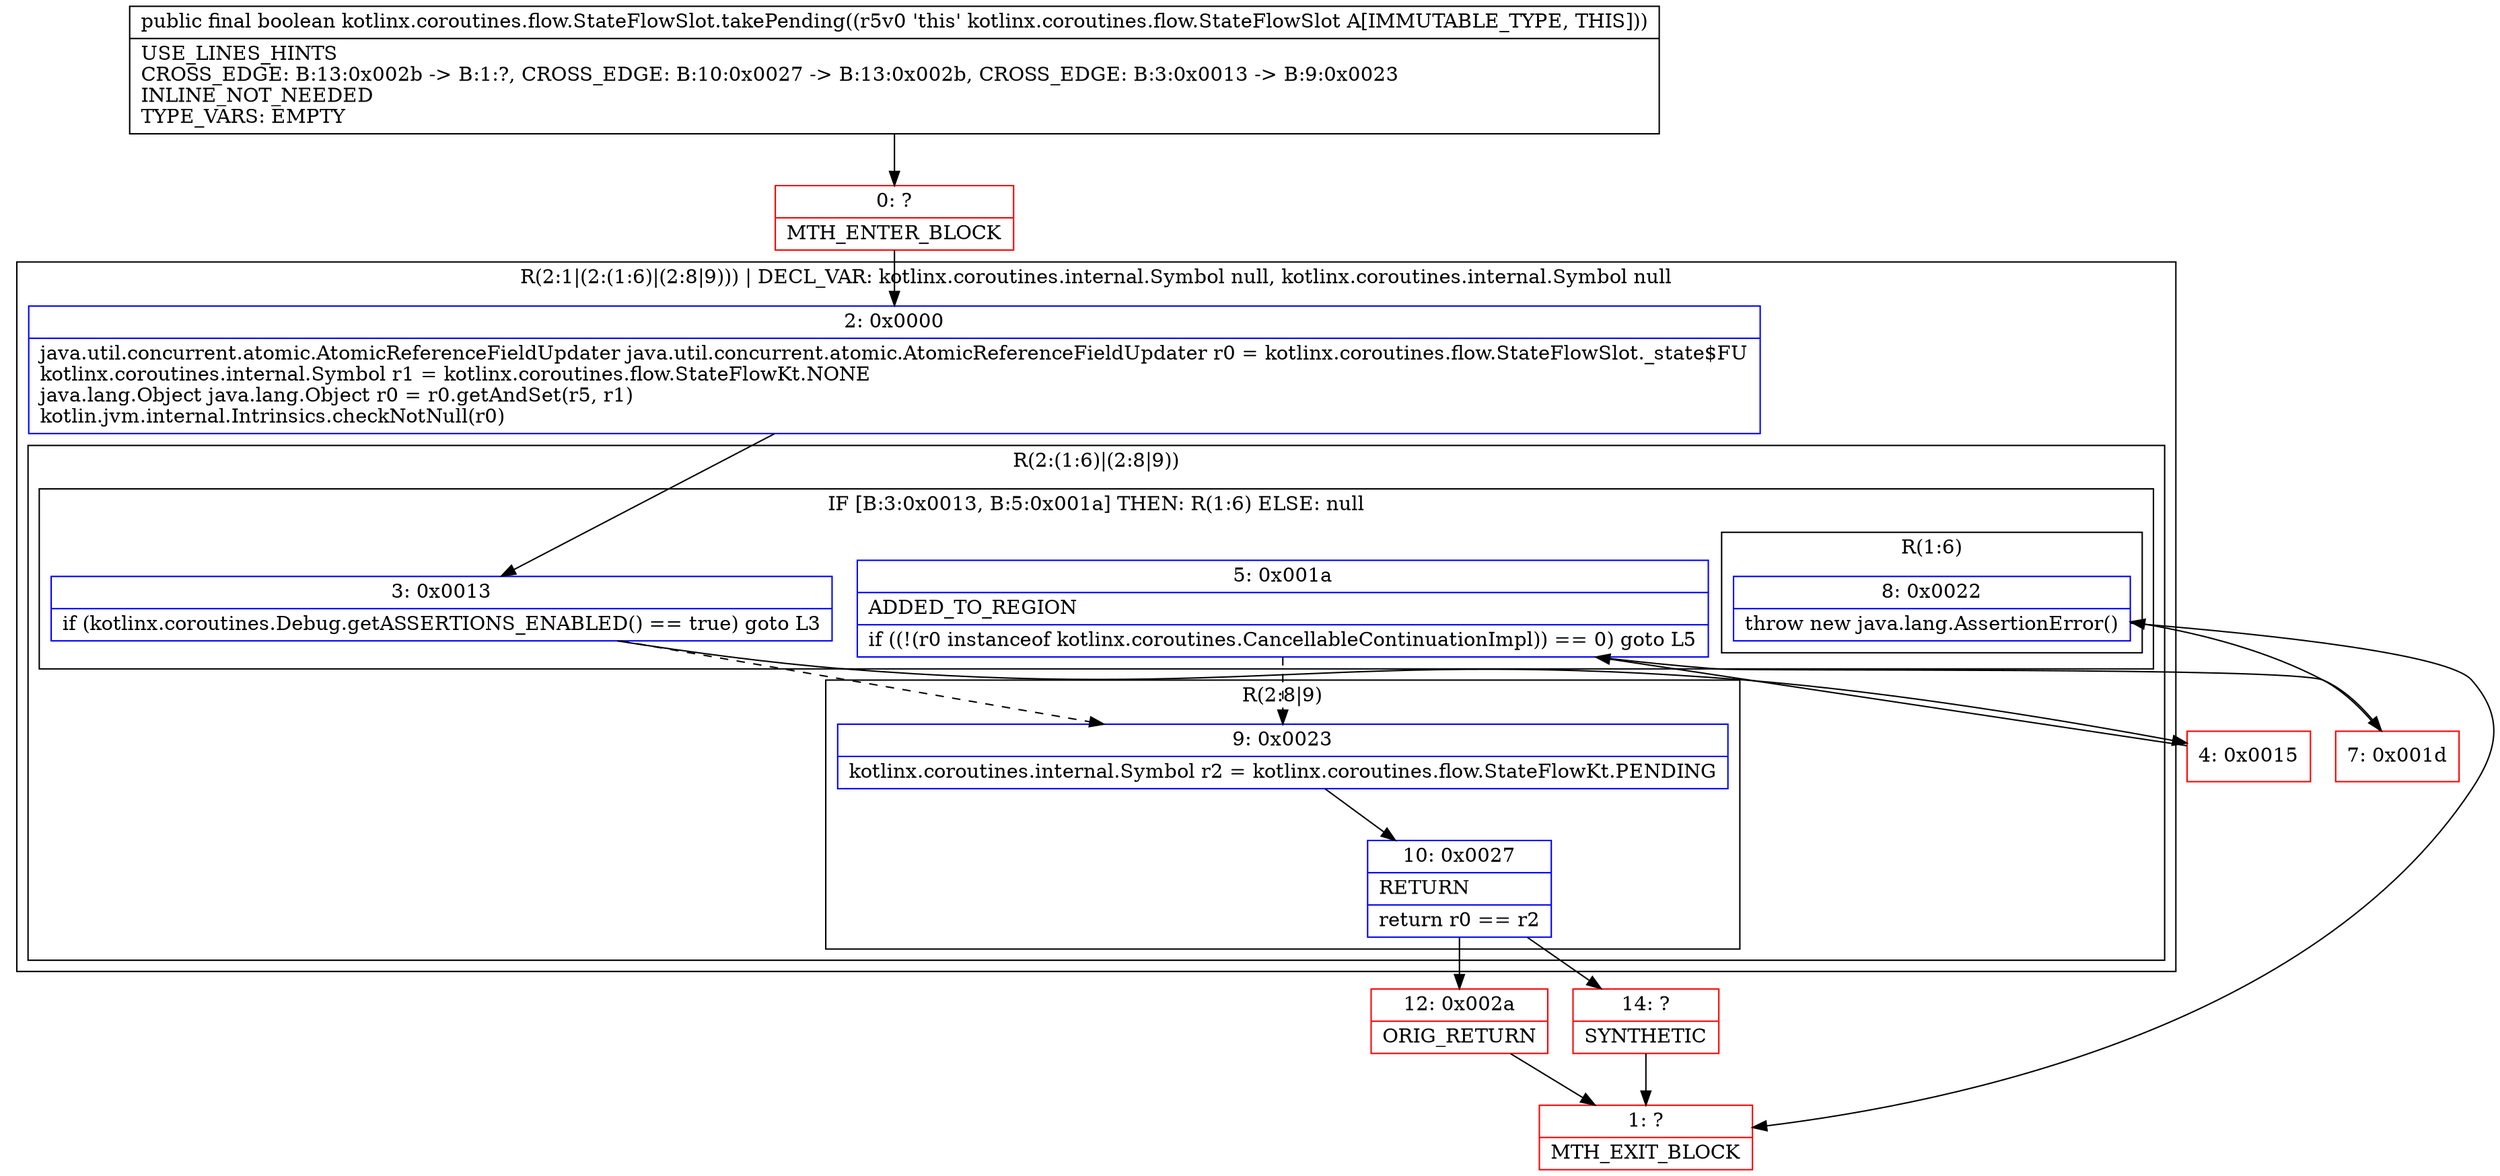 digraph "CFG forkotlinx.coroutines.flow.StateFlowSlot.takePending()Z" {
subgraph cluster_Region_1412202338 {
label = "R(2:1|(2:(1:6)|(2:8|9))) | DECL_VAR: kotlinx.coroutines.internal.Symbol null, kotlinx.coroutines.internal.Symbol null\l";
node [shape=record,color=blue];
Node_2 [shape=record,label="{2\:\ 0x0000|java.util.concurrent.atomic.AtomicReferenceFieldUpdater java.util.concurrent.atomic.AtomicReferenceFieldUpdater r0 = kotlinx.coroutines.flow.StateFlowSlot._state$FU\lkotlinx.coroutines.internal.Symbol r1 = kotlinx.coroutines.flow.StateFlowKt.NONE\ljava.lang.Object java.lang.Object r0 = r0.getAndSet(r5, r1)\lkotlin.jvm.internal.Intrinsics.checkNotNull(r0)\l}"];
subgraph cluster_Region_683790609 {
label = "R(2:(1:6)|(2:8|9))";
node [shape=record,color=blue];
subgraph cluster_IfRegion_526706569 {
label = "IF [B:3:0x0013, B:5:0x001a] THEN: R(1:6) ELSE: null";
node [shape=record,color=blue];
Node_3 [shape=record,label="{3\:\ 0x0013|if (kotlinx.coroutines.Debug.getASSERTIONS_ENABLED() == true) goto L3\l}"];
Node_5 [shape=record,label="{5\:\ 0x001a|ADDED_TO_REGION\l|if ((!(r0 instanceof kotlinx.coroutines.CancellableContinuationImpl)) == 0) goto L5\l}"];
subgraph cluster_Region_1649864378 {
label = "R(1:6)";
node [shape=record,color=blue];
Node_8 [shape=record,label="{8\:\ 0x0022|throw new java.lang.AssertionError()\l}"];
}
}
subgraph cluster_Region_2066758333 {
label = "R(2:8|9)";
node [shape=record,color=blue];
Node_9 [shape=record,label="{9\:\ 0x0023|kotlinx.coroutines.internal.Symbol r2 = kotlinx.coroutines.flow.StateFlowKt.PENDING\l}"];
Node_10 [shape=record,label="{10\:\ 0x0027|RETURN\l|return r0 == r2\l}"];
}
}
}
Node_0 [shape=record,color=red,label="{0\:\ ?|MTH_ENTER_BLOCK\l}"];
Node_4 [shape=record,color=red,label="{4\:\ 0x0015}"];
Node_7 [shape=record,color=red,label="{7\:\ 0x001d}"];
Node_1 [shape=record,color=red,label="{1\:\ ?|MTH_EXIT_BLOCK\l}"];
Node_12 [shape=record,color=red,label="{12\:\ 0x002a|ORIG_RETURN\l}"];
Node_14 [shape=record,color=red,label="{14\:\ ?|SYNTHETIC\l}"];
MethodNode[shape=record,label="{public final boolean kotlinx.coroutines.flow.StateFlowSlot.takePending((r5v0 'this' kotlinx.coroutines.flow.StateFlowSlot A[IMMUTABLE_TYPE, THIS]))  | USE_LINES_HINTS\lCROSS_EDGE: B:13:0x002b \-\> B:1:?, CROSS_EDGE: B:10:0x0027 \-\> B:13:0x002b, CROSS_EDGE: B:3:0x0013 \-\> B:9:0x0023\lINLINE_NOT_NEEDED\lTYPE_VARS: EMPTY\l}"];
MethodNode -> Node_0;Node_2 -> Node_3;
Node_3 -> Node_4;
Node_3 -> Node_9[style=dashed];
Node_5 -> Node_7;
Node_5 -> Node_9[style=dashed];
Node_8 -> Node_1;
Node_9 -> Node_10;
Node_10 -> Node_12;
Node_10 -> Node_14;
Node_0 -> Node_2;
Node_4 -> Node_5;
Node_7 -> Node_8;
Node_12 -> Node_1;
Node_14 -> Node_1;
}

